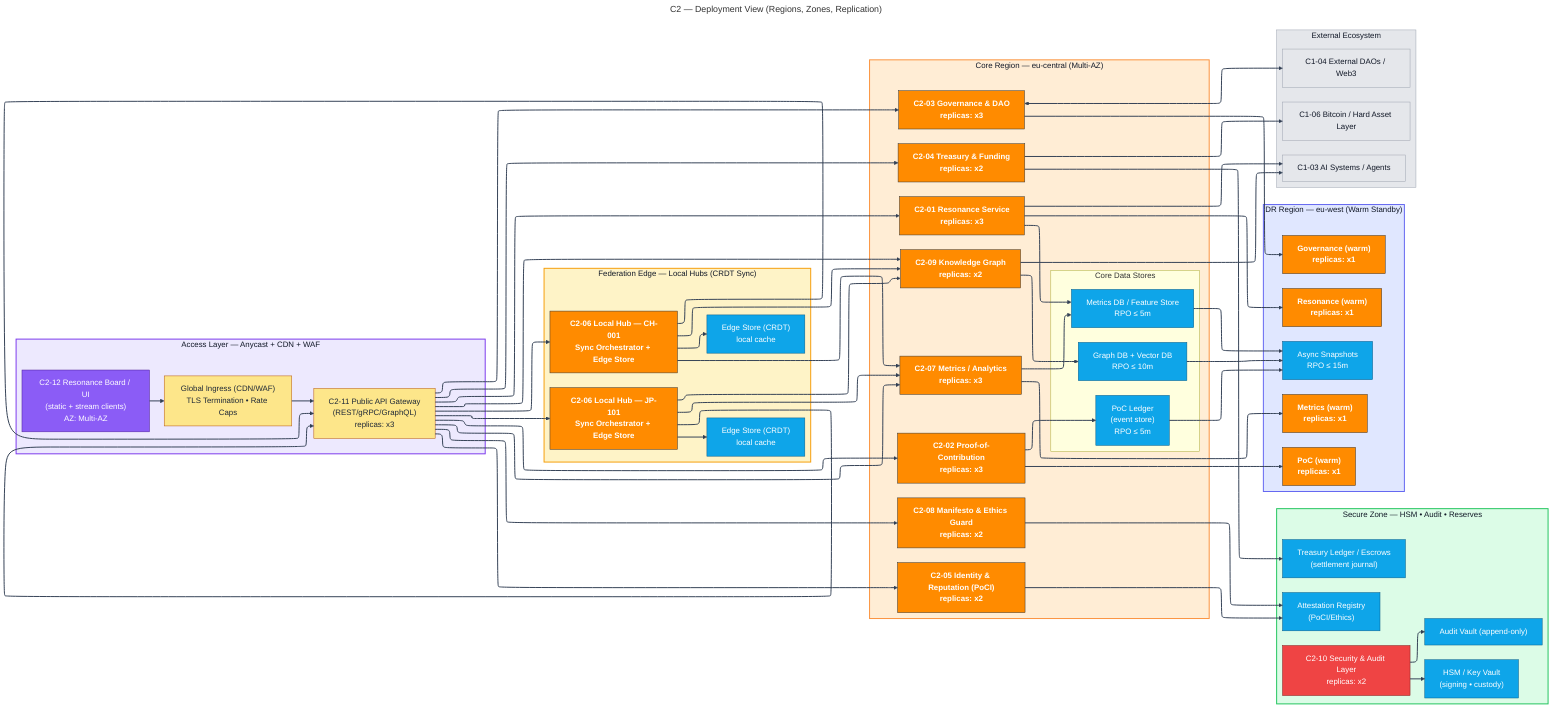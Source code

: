---
title: "C2 — Deployment View (Regions, Zones, Replication)"
config:
  layout: elk
---
flowchart LR
  %% ===== Styles (Coherosphere CI) =====
  classDef zone_core fill:#ffedd5,stroke:#fb923c,color:#111827,stroke-width:2px;
  classDef zone_edge fill:#fef3c7,stroke:#f59e0b,color:#111827,stroke-width:2px;
  classDef zone_secure fill:#dcfce7,stroke:#22c55e,color:#111827,stroke-width:2px;
  classDef zone_dr fill:#e0e7ff,stroke:#6366f1,color:#111827,stroke-width:2px;
  classDef zone_access fill:#ede9fe,stroke:#7c3aed,color:#111827,stroke-width:2px;
  classDef container fill:#ff8b00,stroke:#333,color:#fff,font-weight:bold;
  classDef control fill:#fde68a,stroke:#b45309,color:#1f2937;
  classDef store fill:#0ea5e9,stroke:#075985,color:#fff;
  classDef risk fill:#ef4444,stroke:#7f1d1d,color:#fff;
  classDef ext fill:#e5e7eb,stroke:#9ca3af,color:#111827;
  classDef ui fill:#8b5cf6,stroke:#4c1d95,color:#fff;
  linkStyle default stroke:#334155,stroke-width:2px;

  %% ===== Access / Entry (Global) =====
  subgraph ACCESS["Access Layer — Anycast + CDN + WAF"]
    direction TB
    ING["Global Ingress (CDN/WAF)\nTLS Termination • Rate Caps"]:::control
    APIGW["C2-11 Public API Gateway\n(REST/gRPC/GraphQL)\nreplicas: x3"]:::control
    UI["C2-12 Resonance Board / UI\n(static + stream clients)\nAZ: Multi-AZ"]:::ui
  end
  class ACCESS zone_access;

  %% ===== Core Region =====
  subgraph CORE["Core Region — eu-central (Multi-AZ)"]
    direction TB
    RS["C2-01 Resonance Service\nreplicas: x3"]:::container
    POC["C2-02 Proof-of-Contribution\nreplicas: x3"]:::container
    GOV["C2-03 Governance & DAO\nreplicas: x3"]:::container
    TRE["C2-04 Treasury & Funding\nreplicas: x2"]:::container
    ID["C2-05 Identity & Reputation (PoCI)\nreplicas: x2"]:::container
    MET["C2-07 Metrics / Analytics\nreplicas: x3"]:::container
    ETH["C2-08 Manifesto & Ethics Guard\nreplicas: x2"]:::container
    KG["C2-09 Knowledge Graph\nreplicas: x2"]:::container

    subgraph DATA["Core Data Stores"]
      direction TB
      LEDGER["PoC Ledger\n(event store)\nRPO ≤ 5m"]:::store
      MSTORE["Metrics DB / Feature Store\nRPO ≤ 5m"]:::store
      KGDB["Graph DB + Vector DB\nRPO ≤ 10m"]:::store
    end
  end
  class CORE zone_core;

  %% ===== Secure Zone =====
  subgraph SECURE["Secure Zone — HSM • Audit • Reserves"]
    direction TB
    SEC["C2-10 Security & Audit Layer\nreplicas: x2"]:::risk
    HSM["HSM / Key Vault\n(signing • custody)"]:::store
    TLED["Treasury Ledger / Escrows\n(settlement journal)"]:::store
    ATTEST["Attestation Registry\n(PoCI/Ethics)"]:::store
    AUD["Audit Vault (append-only)"]:::store
  end
  class SECURE zone_secure;

  %% ===== Federation Edge =====
  subgraph EDGE["Federation Edge — Local Hubs (CRDT Sync)"]
    direction TB
    HUB1["C2-06 Local Hub — CH-001\nSync Orchestrator + Edge Store"]:::container
    HUB2["C2-06 Local Hub — JP-101\nSync Orchestrator + Edge Store"]:::container
    EDGE1["Edge Store (CRDT)\nlocal cache"]:::store
    EDGE2["Edge Store (CRDT)\nlocal cache"]:::store
  end
  class EDGE zone_edge;

  %% ===== DR / Failover =====
  subgraph DR["DR Region — eu-west (Warm Standby)"]
    direction TB
    RS_DR["Resonance (warm)\nreplicas: x1"]:::container
    POC_DR["PoC (warm)\nreplicas: x1"]:::container
    GOV_DR["Governance (warm)\nreplicas: x1"]:::container
    MET_DR["Metrics (warm)\nreplicas: x1"]:::container
    SNAPDR["Async Snapshots\nRPO ≤ 15m"]:::store
  end
  class DR zone_dr;

  %% ===== External Ecosystem =====
  subgraph EXT["External Ecosystem"]
    direction TB
    BTC["C1-06 Bitcoin / Hard Asset Layer"]:::ext
    EXTDAO["C1-04 External DAOs / Web3"]:::ext
    AI["C1-03 AI Systems / Agents"]:::ext
  end
  class EXT ext;

  %% ===== Connectivity (always source --> target) =====
  UI --> ING
  ING --> APIGW

  APIGW --> RS
  APIGW --> POC
  APIGW --> GOV
  APIGW --> TRE
  APIGW --> ID
  APIGW --> MET
  APIGW --> ETH
  APIGW --> KG
  APIGW --> HUB1
  APIGW --> HUB2

  POC --> LEDGER
  RS  --> MSTORE
  MET --> MSTORE
  KG  --> KGDB
  ID  --> ATTEST
  ETH --> ATTEST

  TRE --> TLED
  SEC --> AUD
  SEC --> HSM

  HUB1 --> EDGE1
  HUB2 --> EDGE2
  HUB1 --> APIGW
  HUB2 --> APIGW
  HUB1 --> MET
  HUB2 --> MET
  HUB1 --> KG
  HUB2 --> KG

  LEDGER --> SNAPDR
  MSTORE --> SNAPDR
  KGDB   --> SNAPDR
  RS --> RS_DR
  POC --> POC_DR
  GOV --> GOV_DR
  MET --> MET_DR

  TRE --> BTC
  GOV <--> EXTDAO
  RS --> AI
  KG --> AI